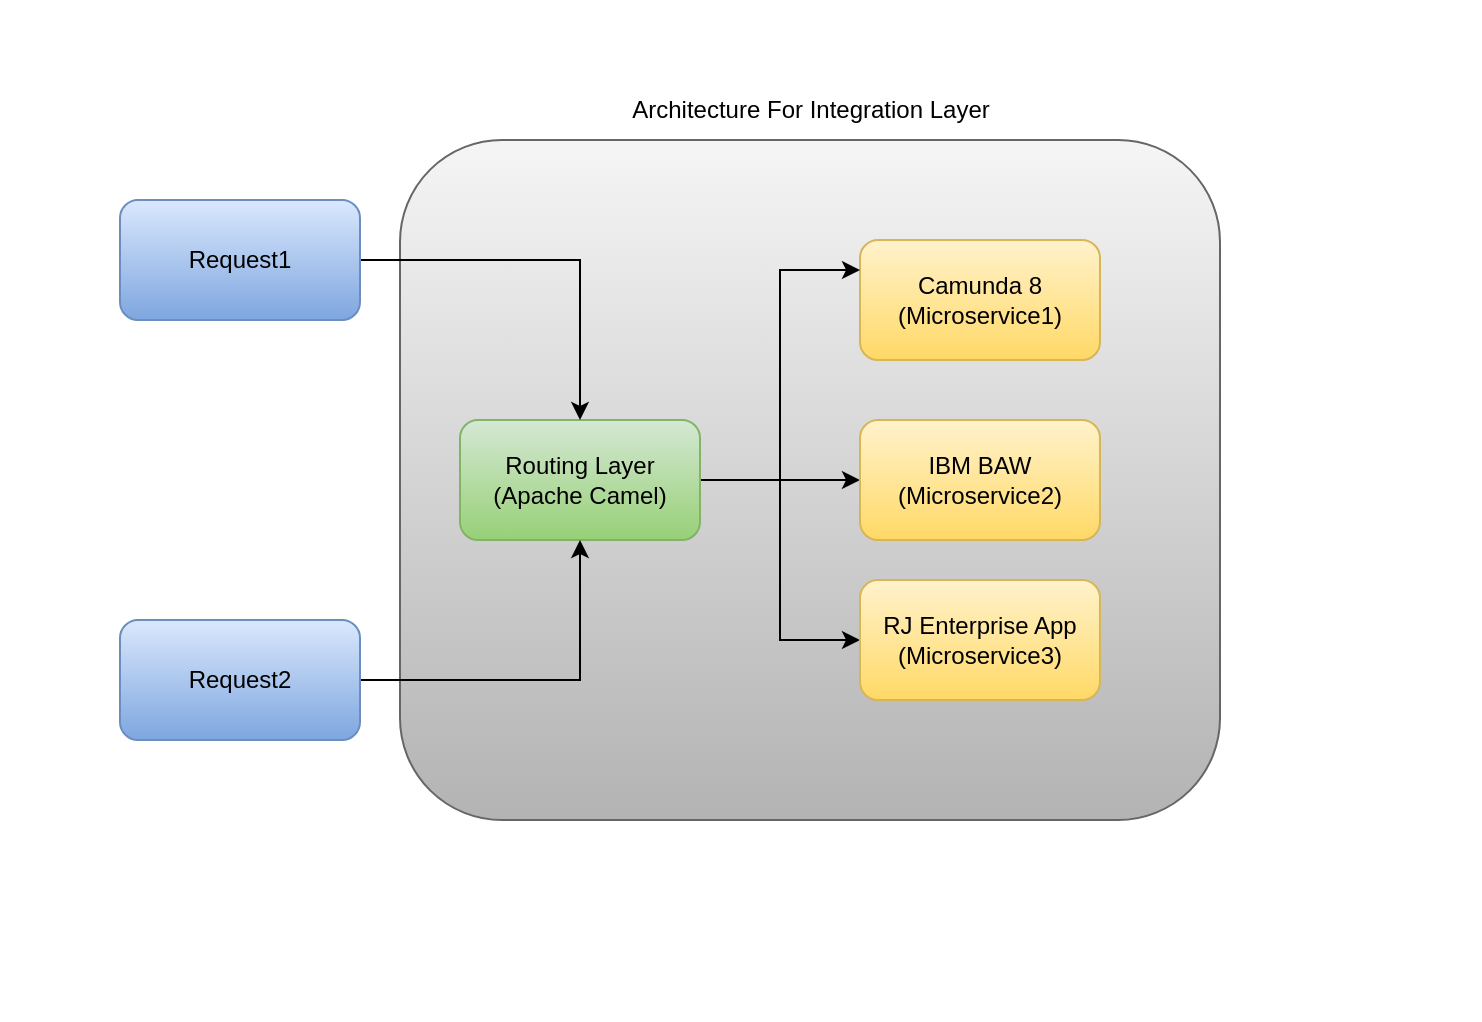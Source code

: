 <mxfile version="24.4.9" type="github">
  <diagram name="Page-1" id="CgKDjtzoexZ-wfS3-9S_">
    <mxGraphModel dx="1768" dy="1462" grid="1" gridSize="10" guides="1" tooltips="1" connect="1" arrows="1" fold="1" page="1" pageScale="1" pageWidth="850" pageHeight="1100" math="0" shadow="0">
      <root>
        <mxCell id="0" />
        <mxCell id="1" parent="0" />
        <mxCell id="zwB0dbztDf8Afb47fxru-9" value="" style="rounded=1;whiteSpace=wrap;html=1;fillColor=#f5f5f5;gradientColor=#b3b3b3;strokeColor=#666666;" parent="1" vertex="1">
          <mxGeometry x="180" y="40" width="410" height="340" as="geometry" />
        </mxCell>
        <mxCell id="zwB0dbztDf8Afb47fxru-1" value="Camunda 8&lt;br&gt;(Microservice1)" style="rounded=1;whiteSpace=wrap;html=1;fillColor=#fff2cc;gradientColor=#ffd966;strokeColor=#d6b656;" parent="1" vertex="1">
          <mxGeometry x="410" y="90" width="120" height="60" as="geometry" />
        </mxCell>
        <mxCell id="zwB0dbztDf8Afb47fxru-10" style="edgeStyle=orthogonalEdgeStyle;rounded=0;orthogonalLoop=1;jettySize=auto;html=1;entryX=0;entryY=0.25;entryDx=0;entryDy=0;" parent="1" source="zwB0dbztDf8Afb47fxru-2" target="zwB0dbztDf8Afb47fxru-1" edge="1">
          <mxGeometry relative="1" as="geometry" />
        </mxCell>
        <mxCell id="zwB0dbztDf8Afb47fxru-11" style="edgeStyle=orthogonalEdgeStyle;rounded=0;orthogonalLoop=1;jettySize=auto;html=1;" parent="1" source="zwB0dbztDf8Afb47fxru-2" target="zwB0dbztDf8Afb47fxru-3" edge="1">
          <mxGeometry relative="1" as="geometry" />
        </mxCell>
        <mxCell id="zwB0dbztDf8Afb47fxru-12" style="edgeStyle=orthogonalEdgeStyle;rounded=0;orthogonalLoop=1;jettySize=auto;html=1;entryX=0;entryY=0.5;entryDx=0;entryDy=0;" parent="1" source="zwB0dbztDf8Afb47fxru-2" target="zwB0dbztDf8Afb47fxru-4" edge="1">
          <mxGeometry relative="1" as="geometry" />
        </mxCell>
        <mxCell id="zwB0dbztDf8Afb47fxru-2" value="Routing Layer&lt;br&gt;(Apache Camel)" style="rounded=1;whiteSpace=wrap;html=1;fillColor=#d5e8d4;gradientColor=#97d077;strokeColor=#82b366;" parent="1" vertex="1">
          <mxGeometry x="210" y="180" width="120" height="60" as="geometry" />
        </mxCell>
        <mxCell id="zwB0dbztDf8Afb47fxru-3" value="IBM BAW&lt;br&gt;(Microservice2)" style="rounded=1;whiteSpace=wrap;html=1;fillColor=#fff2cc;gradientColor=#ffd966;strokeColor=#d6b656;" parent="1" vertex="1">
          <mxGeometry x="410" y="180" width="120" height="60" as="geometry" />
        </mxCell>
        <mxCell id="zwB0dbztDf8Afb47fxru-4" value="RJ Enterprise App&lt;br&gt;(Microservice3)" style="rounded=1;whiteSpace=wrap;html=1;fillColor=#fff2cc;gradientColor=#ffd966;strokeColor=#d6b656;" parent="1" vertex="1">
          <mxGeometry x="410" y="260" width="120" height="60" as="geometry" />
        </mxCell>
        <mxCell id="zwB0dbztDf8Afb47fxru-7" style="edgeStyle=orthogonalEdgeStyle;rounded=0;orthogonalLoop=1;jettySize=auto;html=1;" parent="1" source="zwB0dbztDf8Afb47fxru-5" target="zwB0dbztDf8Afb47fxru-2" edge="1">
          <mxGeometry relative="1" as="geometry" />
        </mxCell>
        <mxCell id="zwB0dbztDf8Afb47fxru-5" value="Request1" style="rounded=1;whiteSpace=wrap;html=1;fillColor=#dae8fc;gradientColor=#7ea6e0;strokeColor=#6c8ebf;" parent="1" vertex="1">
          <mxGeometry x="40" y="70" width="120" height="60" as="geometry" />
        </mxCell>
        <mxCell id="zwB0dbztDf8Afb47fxru-8" style="edgeStyle=orthogonalEdgeStyle;rounded=0;orthogonalLoop=1;jettySize=auto;html=1;entryX=0.5;entryY=1;entryDx=0;entryDy=0;" parent="1" source="zwB0dbztDf8Afb47fxru-6" target="zwB0dbztDf8Afb47fxru-2" edge="1">
          <mxGeometry relative="1" as="geometry" />
        </mxCell>
        <mxCell id="zwB0dbztDf8Afb47fxru-6" value="Request2" style="rounded=1;whiteSpace=wrap;html=1;fillColor=#dae8fc;gradientColor=#7ea6e0;strokeColor=#6c8ebf;" parent="1" vertex="1">
          <mxGeometry x="40" y="280" width="120" height="60" as="geometry" />
        </mxCell>
        <mxCell id="zwB0dbztDf8Afb47fxru-13" value="Architecture For Integration Layer" style="text;html=1;align=center;verticalAlign=middle;resizable=0;points=[];autosize=1;strokeColor=none;fillColor=none;" parent="1" vertex="1">
          <mxGeometry x="285" y="10" width="200" height="30" as="geometry" />
        </mxCell>
        <mxCell id="ilz7-1S5krTkaa2Opekd-1" value="&amp;nbsp;&amp;nbsp;" style="text;html=1;align=center;verticalAlign=middle;whiteSpace=wrap;rounded=0;" vertex="1" parent="1">
          <mxGeometry x="-20" y="170" width="60" height="30" as="geometry" />
        </mxCell>
        <mxCell id="ilz7-1S5krTkaa2Opekd-2" value="&amp;nbsp;&amp;nbsp;" style="text;html=1;align=center;verticalAlign=middle;whiteSpace=wrap;rounded=0;" vertex="1" parent="1">
          <mxGeometry x="340" y="-30" width="60" height="30" as="geometry" />
        </mxCell>
        <mxCell id="ilz7-1S5krTkaa2Opekd-3" value="&amp;nbsp;&amp;nbsp;" style="text;html=1;align=center;verticalAlign=middle;whiteSpace=wrap;rounded=0;" vertex="1" parent="1">
          <mxGeometry x="660" y="140" width="60" height="30" as="geometry" />
        </mxCell>
        <mxCell id="ilz7-1S5krTkaa2Opekd-4" value="&amp;nbsp;&amp;nbsp;" style="text;html=1;align=center;verticalAlign=middle;whiteSpace=wrap;rounded=0;" vertex="1" parent="1">
          <mxGeometry x="350" y="450" width="60" height="30" as="geometry" />
        </mxCell>
      </root>
    </mxGraphModel>
  </diagram>
</mxfile>
